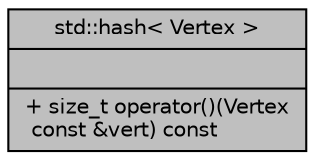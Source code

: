 digraph "std::hash&lt; Vertex &gt;"
{
 // INTERACTIVE_SVG=YES
 // LATEX_PDF_SIZE
  bgcolor="transparent";
  edge [fontname="Helvetica",fontsize="10",labelfontname="Helvetica",labelfontsize="10"];
  node [fontname="Helvetica",fontsize="10",shape=record];
  Node1 [label="{std::hash\< Vertex \>\n||+ size_t operator()(Vertex\l const &vert) const\l}",height=0.2,width=0.4,color="black", fillcolor="grey75", style="filled", fontcolor="black",tooltip=" "];
}
